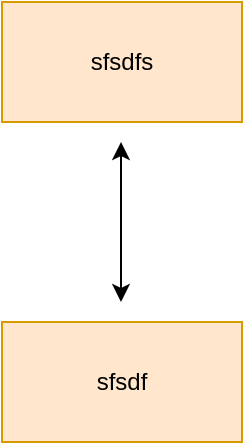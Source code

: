 <mxfile version="12.2.4" pages="1"><diagram id="8rBaN5FJC6Lf50YuIuxH" name="Page-1"><mxGraphModel dx="791" dy="593" grid="1" gridSize="10" guides="1" tooltips="1" connect="1" arrows="1" fold="1" page="1" pageScale="1" pageWidth="827" pageHeight="1169" math="0" shadow="0"><root><mxCell id="0"/><mxCell id="1" parent="0"/><mxCell id="2" value="sfsdfs" style="rounded=0;whiteSpace=wrap;html=1;fillColor=#ffe6cc;strokeColor=#d79b00;" parent="1" vertex="1"><mxGeometry x="293" y="90" width="120" height="60" as="geometry"/></mxCell><mxCell id="3" value="" style="endArrow=classic;startArrow=classic;html=1;" parent="1" edge="1"><mxGeometry width="50" height="50" relative="1" as="geometry"><mxPoint x="352.5" y="240" as="sourcePoint"/><mxPoint x="352.5" y="160" as="targetPoint"/></mxGeometry></mxCell><mxCell id="4" value="sfsdf" style="rounded=0;whiteSpace=wrap;html=1;fillColor=#ffe6cc;strokeColor=#d79b00;" parent="1" vertex="1"><mxGeometry x="293" y="250" width="120" height="60" as="geometry"/></mxCell></root></mxGraphModel></diagram></mxfile>